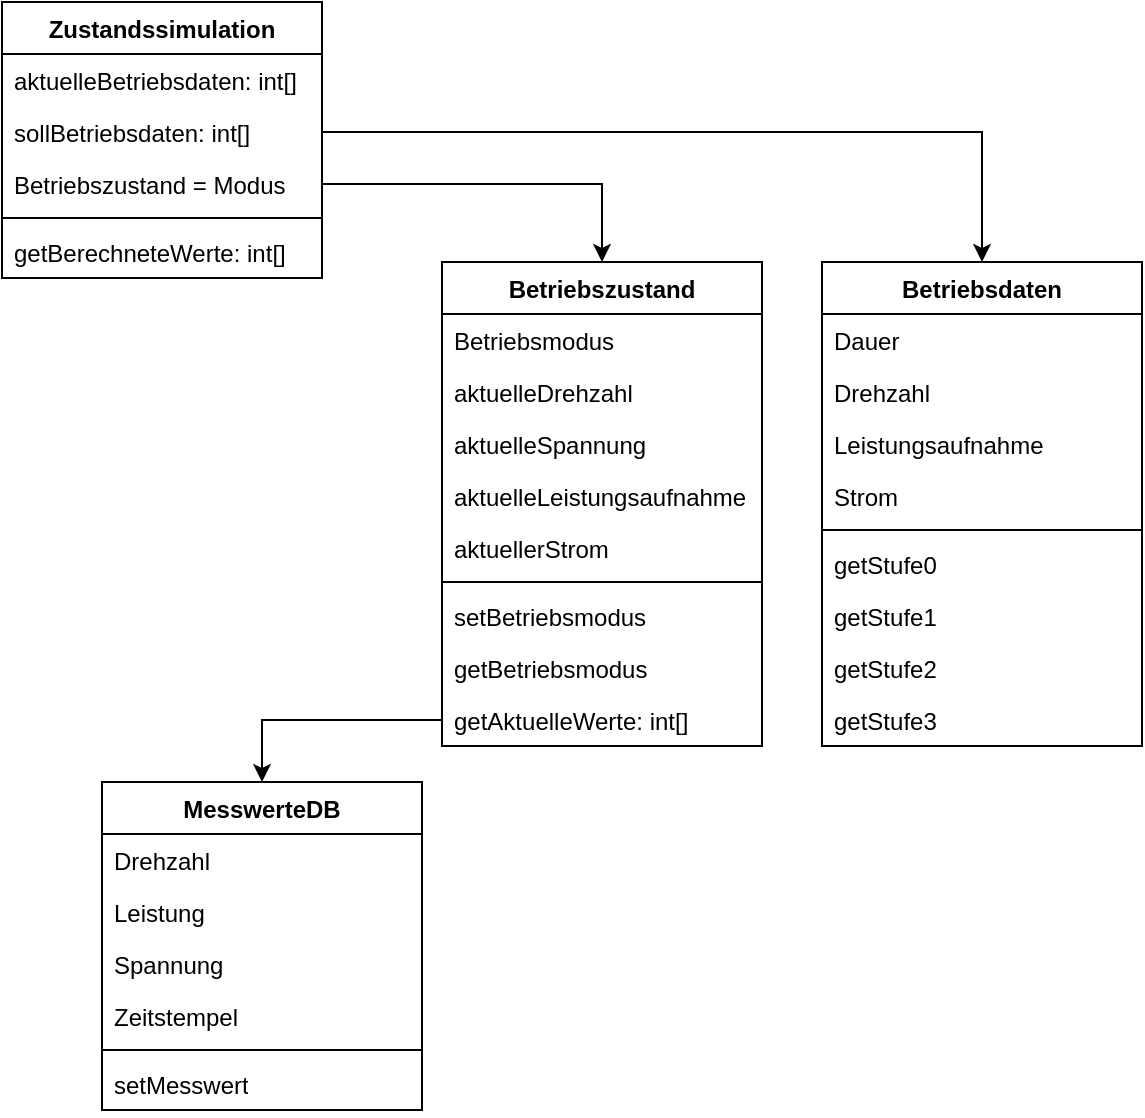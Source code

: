 <mxfile version="21.2.8" type="device">
  <diagram name="Seite-1" id="KJW19Xnlu3sCi1mfTXZX">
    <mxGraphModel dx="1470" dy="845" grid="1" gridSize="10" guides="1" tooltips="1" connect="1" arrows="1" fold="1" page="1" pageScale="1" pageWidth="1169" pageHeight="827" math="0" shadow="0">
      <root>
        <mxCell id="0" />
        <mxCell id="1" parent="0" />
        <mxCell id="COVIUvKu2aqRYcEqHqlt-1" value="Betriebszustand" style="swimlane;fontStyle=1;align=center;verticalAlign=top;childLayout=stackLayout;horizontal=1;startSize=26;horizontalStack=0;resizeParent=1;resizeParentMax=0;resizeLast=0;collapsible=1;marginBottom=0;whiteSpace=wrap;html=1;" parent="1" vertex="1">
          <mxGeometry x="540" y="267" width="160" height="242" as="geometry" />
        </mxCell>
        <mxCell id="COVIUvKu2aqRYcEqHqlt-2" value="Betriebsmodus" style="text;strokeColor=none;fillColor=none;align=left;verticalAlign=top;spacingLeft=4;spacingRight=4;overflow=hidden;rotatable=0;points=[[0,0.5],[1,0.5]];portConstraint=eastwest;whiteSpace=wrap;html=1;" parent="COVIUvKu2aqRYcEqHqlt-1" vertex="1">
          <mxGeometry y="26" width="160" height="26" as="geometry" />
        </mxCell>
        <mxCell id="COVIUvKu2aqRYcEqHqlt-9" value="aktuelleDrehzahl" style="text;strokeColor=none;fillColor=none;align=left;verticalAlign=top;spacingLeft=4;spacingRight=4;overflow=hidden;rotatable=0;points=[[0,0.5],[1,0.5]];portConstraint=eastwest;whiteSpace=wrap;html=1;" parent="COVIUvKu2aqRYcEqHqlt-1" vertex="1">
          <mxGeometry y="52" width="160" height="26" as="geometry" />
        </mxCell>
        <mxCell id="Ult-dNPGwF4wskp_20Tb-1" value="aktuelleSpannung" style="text;strokeColor=none;fillColor=none;align=left;verticalAlign=top;spacingLeft=4;spacingRight=4;overflow=hidden;rotatable=0;points=[[0,0.5],[1,0.5]];portConstraint=eastwest;whiteSpace=wrap;html=1;" vertex="1" parent="COVIUvKu2aqRYcEqHqlt-1">
          <mxGeometry y="78" width="160" height="26" as="geometry" />
        </mxCell>
        <mxCell id="COVIUvKu2aqRYcEqHqlt-10" value="aktuelleLeistungsaufnahme" style="text;strokeColor=none;fillColor=none;align=left;verticalAlign=top;spacingLeft=4;spacingRight=4;overflow=hidden;rotatable=0;points=[[0,0.5],[1,0.5]];portConstraint=eastwest;whiteSpace=wrap;html=1;" parent="COVIUvKu2aqRYcEqHqlt-1" vertex="1">
          <mxGeometry y="104" width="160" height="26" as="geometry" />
        </mxCell>
        <mxCell id="Ult-dNPGwF4wskp_20Tb-2" value="aktuellerStrom" style="text;strokeColor=none;fillColor=none;align=left;verticalAlign=top;spacingLeft=4;spacingRight=4;overflow=hidden;rotatable=0;points=[[0,0.5],[1,0.5]];portConstraint=eastwest;whiteSpace=wrap;html=1;" vertex="1" parent="COVIUvKu2aqRYcEqHqlt-1">
          <mxGeometry y="130" width="160" height="26" as="geometry" />
        </mxCell>
        <mxCell id="COVIUvKu2aqRYcEqHqlt-3" value="" style="line;strokeWidth=1;fillColor=none;align=left;verticalAlign=middle;spacingTop=-1;spacingLeft=3;spacingRight=3;rotatable=0;labelPosition=right;points=[];portConstraint=eastwest;strokeColor=inherit;" parent="COVIUvKu2aqRYcEqHqlt-1" vertex="1">
          <mxGeometry y="156" width="160" height="8" as="geometry" />
        </mxCell>
        <mxCell id="Ult-dNPGwF4wskp_20Tb-3" value="setBetriebsmodus" style="text;strokeColor=none;fillColor=none;align=left;verticalAlign=top;spacingLeft=4;spacingRight=4;overflow=hidden;rotatable=0;points=[[0,0.5],[1,0.5]];portConstraint=eastwest;whiteSpace=wrap;html=1;" vertex="1" parent="COVIUvKu2aqRYcEqHqlt-1">
          <mxGeometry y="164" width="160" height="26" as="geometry" />
        </mxCell>
        <mxCell id="COVIUvKu2aqRYcEqHqlt-4" value="getBetriebsmodus" style="text;strokeColor=none;fillColor=none;align=left;verticalAlign=top;spacingLeft=4;spacingRight=4;overflow=hidden;rotatable=0;points=[[0,0.5],[1,0.5]];portConstraint=eastwest;whiteSpace=wrap;html=1;" parent="COVIUvKu2aqRYcEqHqlt-1" vertex="1">
          <mxGeometry y="190" width="160" height="26" as="geometry" />
        </mxCell>
        <mxCell id="Ult-dNPGwF4wskp_20Tb-43" value="getAktuelleWerte: int[]" style="text;strokeColor=none;fillColor=none;align=left;verticalAlign=top;spacingLeft=4;spacingRight=4;overflow=hidden;rotatable=0;points=[[0,0.5],[1,0.5]];portConstraint=eastwest;whiteSpace=wrap;html=1;" vertex="1" parent="COVIUvKu2aqRYcEqHqlt-1">
          <mxGeometry y="216" width="160" height="26" as="geometry" />
        </mxCell>
        <mxCell id="Ult-dNPGwF4wskp_20Tb-5" value="Betriebsdaten" style="swimlane;fontStyle=1;align=center;verticalAlign=top;childLayout=stackLayout;horizontal=1;startSize=26;horizontalStack=0;resizeParent=1;resizeParentMax=0;resizeLast=0;collapsible=1;marginBottom=0;whiteSpace=wrap;html=1;" vertex="1" parent="1">
          <mxGeometry x="730" y="267" width="160" height="242" as="geometry" />
        </mxCell>
        <mxCell id="Ult-dNPGwF4wskp_20Tb-6" value="Dauer" style="text;strokeColor=none;fillColor=none;align=left;verticalAlign=top;spacingLeft=4;spacingRight=4;overflow=hidden;rotatable=0;points=[[0,0.5],[1,0.5]];portConstraint=eastwest;whiteSpace=wrap;html=1;" vertex="1" parent="Ult-dNPGwF4wskp_20Tb-5">
          <mxGeometry y="26" width="160" height="26" as="geometry" />
        </mxCell>
        <mxCell id="Ult-dNPGwF4wskp_20Tb-7" value="Drehzahl" style="text;strokeColor=none;fillColor=none;align=left;verticalAlign=top;spacingLeft=4;spacingRight=4;overflow=hidden;rotatable=0;points=[[0,0.5],[1,0.5]];portConstraint=eastwest;whiteSpace=wrap;html=1;" vertex="1" parent="Ult-dNPGwF4wskp_20Tb-5">
          <mxGeometry y="52" width="160" height="26" as="geometry" />
        </mxCell>
        <mxCell id="Ult-dNPGwF4wskp_20Tb-10" value="Leistungsaufnahme" style="text;strokeColor=none;fillColor=none;align=left;verticalAlign=top;spacingLeft=4;spacingRight=4;overflow=hidden;rotatable=0;points=[[0,0.5],[1,0.5]];portConstraint=eastwest;whiteSpace=wrap;html=1;" vertex="1" parent="Ult-dNPGwF4wskp_20Tb-5">
          <mxGeometry y="78" width="160" height="26" as="geometry" />
        </mxCell>
        <mxCell id="Ult-dNPGwF4wskp_20Tb-11" value="Strom" style="text;strokeColor=none;fillColor=none;align=left;verticalAlign=top;spacingLeft=4;spacingRight=4;overflow=hidden;rotatable=0;points=[[0,0.5],[1,0.5]];portConstraint=eastwest;whiteSpace=wrap;html=1;" vertex="1" parent="Ult-dNPGwF4wskp_20Tb-5">
          <mxGeometry y="104" width="160" height="26" as="geometry" />
        </mxCell>
        <mxCell id="Ult-dNPGwF4wskp_20Tb-8" value="" style="line;strokeWidth=1;fillColor=none;align=left;verticalAlign=middle;spacingTop=-1;spacingLeft=3;spacingRight=3;rotatable=0;labelPosition=right;points=[];portConstraint=eastwest;strokeColor=inherit;" vertex="1" parent="Ult-dNPGwF4wskp_20Tb-5">
          <mxGeometry y="130" width="160" height="8" as="geometry" />
        </mxCell>
        <mxCell id="Ult-dNPGwF4wskp_20Tb-12" value="getStufe0" style="text;strokeColor=none;fillColor=none;align=left;verticalAlign=top;spacingLeft=4;spacingRight=4;overflow=hidden;rotatable=0;points=[[0,0.5],[1,0.5]];portConstraint=eastwest;whiteSpace=wrap;html=1;" vertex="1" parent="Ult-dNPGwF4wskp_20Tb-5">
          <mxGeometry y="138" width="160" height="26" as="geometry" />
        </mxCell>
        <mxCell id="Ult-dNPGwF4wskp_20Tb-13" value="getStufe1" style="text;strokeColor=none;fillColor=none;align=left;verticalAlign=top;spacingLeft=4;spacingRight=4;overflow=hidden;rotatable=0;points=[[0,0.5],[1,0.5]];portConstraint=eastwest;whiteSpace=wrap;html=1;" vertex="1" parent="Ult-dNPGwF4wskp_20Tb-5">
          <mxGeometry y="164" width="160" height="26" as="geometry" />
        </mxCell>
        <mxCell id="Ult-dNPGwF4wskp_20Tb-14" value="getStufe2" style="text;strokeColor=none;fillColor=none;align=left;verticalAlign=top;spacingLeft=4;spacingRight=4;overflow=hidden;rotatable=0;points=[[0,0.5],[1,0.5]];portConstraint=eastwest;whiteSpace=wrap;html=1;" vertex="1" parent="Ult-dNPGwF4wskp_20Tb-5">
          <mxGeometry y="190" width="160" height="26" as="geometry" />
        </mxCell>
        <mxCell id="Ult-dNPGwF4wskp_20Tb-9" value="getStufe3" style="text;strokeColor=none;fillColor=none;align=left;verticalAlign=top;spacingLeft=4;spacingRight=4;overflow=hidden;rotatable=0;points=[[0,0.5],[1,0.5]];portConstraint=eastwest;whiteSpace=wrap;html=1;" vertex="1" parent="Ult-dNPGwF4wskp_20Tb-5">
          <mxGeometry y="216" width="160" height="26" as="geometry" />
        </mxCell>
        <mxCell id="Ult-dNPGwF4wskp_20Tb-15" value="Zustandssimulation" style="swimlane;fontStyle=1;align=center;verticalAlign=top;childLayout=stackLayout;horizontal=1;startSize=26;horizontalStack=0;resizeParent=1;resizeParentMax=0;resizeLast=0;collapsible=1;marginBottom=0;whiteSpace=wrap;html=1;" vertex="1" parent="1">
          <mxGeometry x="320" y="137" width="160" height="138" as="geometry" />
        </mxCell>
        <mxCell id="Ult-dNPGwF4wskp_20Tb-28" value="aktuelleBetriebsdaten: int[]" style="text;strokeColor=none;fillColor=none;align=left;verticalAlign=top;spacingLeft=4;spacingRight=4;overflow=hidden;rotatable=0;points=[[0,0.5],[1,0.5]];portConstraint=eastwest;whiteSpace=wrap;html=1;" vertex="1" parent="Ult-dNPGwF4wskp_20Tb-15">
          <mxGeometry y="26" width="160" height="26" as="geometry" />
        </mxCell>
        <mxCell id="Ult-dNPGwF4wskp_20Tb-29" value="sollBetriebsdaten: int[]" style="text;strokeColor=none;fillColor=none;align=left;verticalAlign=top;spacingLeft=4;spacingRight=4;overflow=hidden;rotatable=0;points=[[0,0.5],[1,0.5]];portConstraint=eastwest;whiteSpace=wrap;html=1;" vertex="1" parent="Ult-dNPGwF4wskp_20Tb-15">
          <mxGeometry y="52" width="160" height="26" as="geometry" />
        </mxCell>
        <mxCell id="Ult-dNPGwF4wskp_20Tb-49" value="Betriebszustand = Modus" style="text;strokeColor=none;fillColor=none;align=left;verticalAlign=top;spacingLeft=4;spacingRight=4;overflow=hidden;rotatable=0;points=[[0,0.5],[1,0.5]];portConstraint=eastwest;whiteSpace=wrap;html=1;" vertex="1" parent="Ult-dNPGwF4wskp_20Tb-15">
          <mxGeometry y="78" width="160" height="26" as="geometry" />
        </mxCell>
        <mxCell id="Ult-dNPGwF4wskp_20Tb-18" value="" style="line;strokeWidth=1;fillColor=none;align=left;verticalAlign=middle;spacingTop=-1;spacingLeft=3;spacingRight=3;rotatable=0;labelPosition=right;points=[];portConstraint=eastwest;strokeColor=inherit;" vertex="1" parent="Ult-dNPGwF4wskp_20Tb-15">
          <mxGeometry y="104" width="160" height="8" as="geometry" />
        </mxCell>
        <mxCell id="Ult-dNPGwF4wskp_20Tb-40" value="getBerechneteWerte: int[]" style="text;strokeColor=none;fillColor=none;align=left;verticalAlign=top;spacingLeft=4;spacingRight=4;overflow=hidden;rotatable=0;points=[[0,0.5],[1,0.5]];portConstraint=eastwest;whiteSpace=wrap;html=1;" vertex="1" parent="Ult-dNPGwF4wskp_20Tb-15">
          <mxGeometry y="112" width="160" height="26" as="geometry" />
        </mxCell>
        <mxCell id="Ult-dNPGwF4wskp_20Tb-20" value="MesswerteDB" style="swimlane;fontStyle=1;align=center;verticalAlign=top;childLayout=stackLayout;horizontal=1;startSize=26;horizontalStack=0;resizeParent=1;resizeParentMax=0;resizeLast=0;collapsible=1;marginBottom=0;whiteSpace=wrap;html=1;" vertex="1" parent="1">
          <mxGeometry x="370" y="527" width="160" height="164" as="geometry" />
        </mxCell>
        <mxCell id="Ult-dNPGwF4wskp_20Tb-21" value="Drehzahl" style="text;strokeColor=none;fillColor=none;align=left;verticalAlign=top;spacingLeft=4;spacingRight=4;overflow=hidden;rotatable=0;points=[[0,0.5],[1,0.5]];portConstraint=eastwest;whiteSpace=wrap;html=1;" vertex="1" parent="Ult-dNPGwF4wskp_20Tb-20">
          <mxGeometry y="26" width="160" height="26" as="geometry" />
        </mxCell>
        <mxCell id="Ult-dNPGwF4wskp_20Tb-25" value="Leistung" style="text;strokeColor=none;fillColor=none;align=left;verticalAlign=top;spacingLeft=4;spacingRight=4;overflow=hidden;rotatable=0;points=[[0,0.5],[1,0.5]];portConstraint=eastwest;whiteSpace=wrap;html=1;" vertex="1" parent="Ult-dNPGwF4wskp_20Tb-20">
          <mxGeometry y="52" width="160" height="26" as="geometry" />
        </mxCell>
        <mxCell id="Ult-dNPGwF4wskp_20Tb-26" value="Spannung" style="text;strokeColor=none;fillColor=none;align=left;verticalAlign=top;spacingLeft=4;spacingRight=4;overflow=hidden;rotatable=0;points=[[0,0.5],[1,0.5]];portConstraint=eastwest;whiteSpace=wrap;html=1;" vertex="1" parent="Ult-dNPGwF4wskp_20Tb-20">
          <mxGeometry y="78" width="160" height="26" as="geometry" />
        </mxCell>
        <mxCell id="Ult-dNPGwF4wskp_20Tb-22" value="Zeitstempel" style="text;strokeColor=none;fillColor=none;align=left;verticalAlign=top;spacingLeft=4;spacingRight=4;overflow=hidden;rotatable=0;points=[[0,0.5],[1,0.5]];portConstraint=eastwest;whiteSpace=wrap;html=1;" vertex="1" parent="Ult-dNPGwF4wskp_20Tb-20">
          <mxGeometry y="104" width="160" height="26" as="geometry" />
        </mxCell>
        <mxCell id="Ult-dNPGwF4wskp_20Tb-23" value="" style="line;strokeWidth=1;fillColor=none;align=left;verticalAlign=middle;spacingTop=-1;spacingLeft=3;spacingRight=3;rotatable=0;labelPosition=right;points=[];portConstraint=eastwest;strokeColor=inherit;" vertex="1" parent="Ult-dNPGwF4wskp_20Tb-20">
          <mxGeometry y="130" width="160" height="8" as="geometry" />
        </mxCell>
        <mxCell id="Ult-dNPGwF4wskp_20Tb-27" value="setMesswert" style="text;strokeColor=none;fillColor=none;align=left;verticalAlign=top;spacingLeft=4;spacingRight=4;overflow=hidden;rotatable=0;points=[[0,0.5],[1,0.5]];portConstraint=eastwest;whiteSpace=wrap;html=1;" vertex="1" parent="Ult-dNPGwF4wskp_20Tb-20">
          <mxGeometry y="138" width="160" height="26" as="geometry" />
        </mxCell>
        <mxCell id="Ult-dNPGwF4wskp_20Tb-42" style="edgeStyle=orthogonalEdgeStyle;rounded=0;orthogonalLoop=1;jettySize=auto;html=1;entryX=0.5;entryY=0;entryDx=0;entryDy=0;" edge="1" parent="1" source="Ult-dNPGwF4wskp_20Tb-29" target="Ult-dNPGwF4wskp_20Tb-5">
          <mxGeometry relative="1" as="geometry" />
        </mxCell>
        <mxCell id="Ult-dNPGwF4wskp_20Tb-50" style="edgeStyle=orthogonalEdgeStyle;rounded=0;orthogonalLoop=1;jettySize=auto;html=1;" edge="1" parent="1" source="Ult-dNPGwF4wskp_20Tb-49" target="COVIUvKu2aqRYcEqHqlt-1">
          <mxGeometry relative="1" as="geometry" />
        </mxCell>
        <mxCell id="Ult-dNPGwF4wskp_20Tb-51" style="edgeStyle=orthogonalEdgeStyle;rounded=0;orthogonalLoop=1;jettySize=auto;html=1;entryX=0.5;entryY=0;entryDx=0;entryDy=0;" edge="1" parent="1" source="Ult-dNPGwF4wskp_20Tb-43" target="Ult-dNPGwF4wskp_20Tb-20">
          <mxGeometry relative="1" as="geometry" />
        </mxCell>
      </root>
    </mxGraphModel>
  </diagram>
</mxfile>
